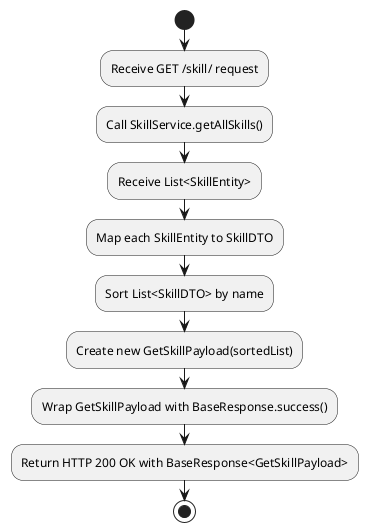 @startuml
start
:Receive GET /skill/ request;
:Call SkillService.getAllSkills();
:Receive List<SkillEntity>;
:Map each SkillEntity to SkillDTO;
:Sort List<SkillDTO> by name;
:Create new GetSkillPayload(sortedList);
:Wrap GetSkillPayload with BaseResponse.success();
:Return HTTP 200 OK with BaseResponse<GetSkillPayload>;
stop
@enduml
